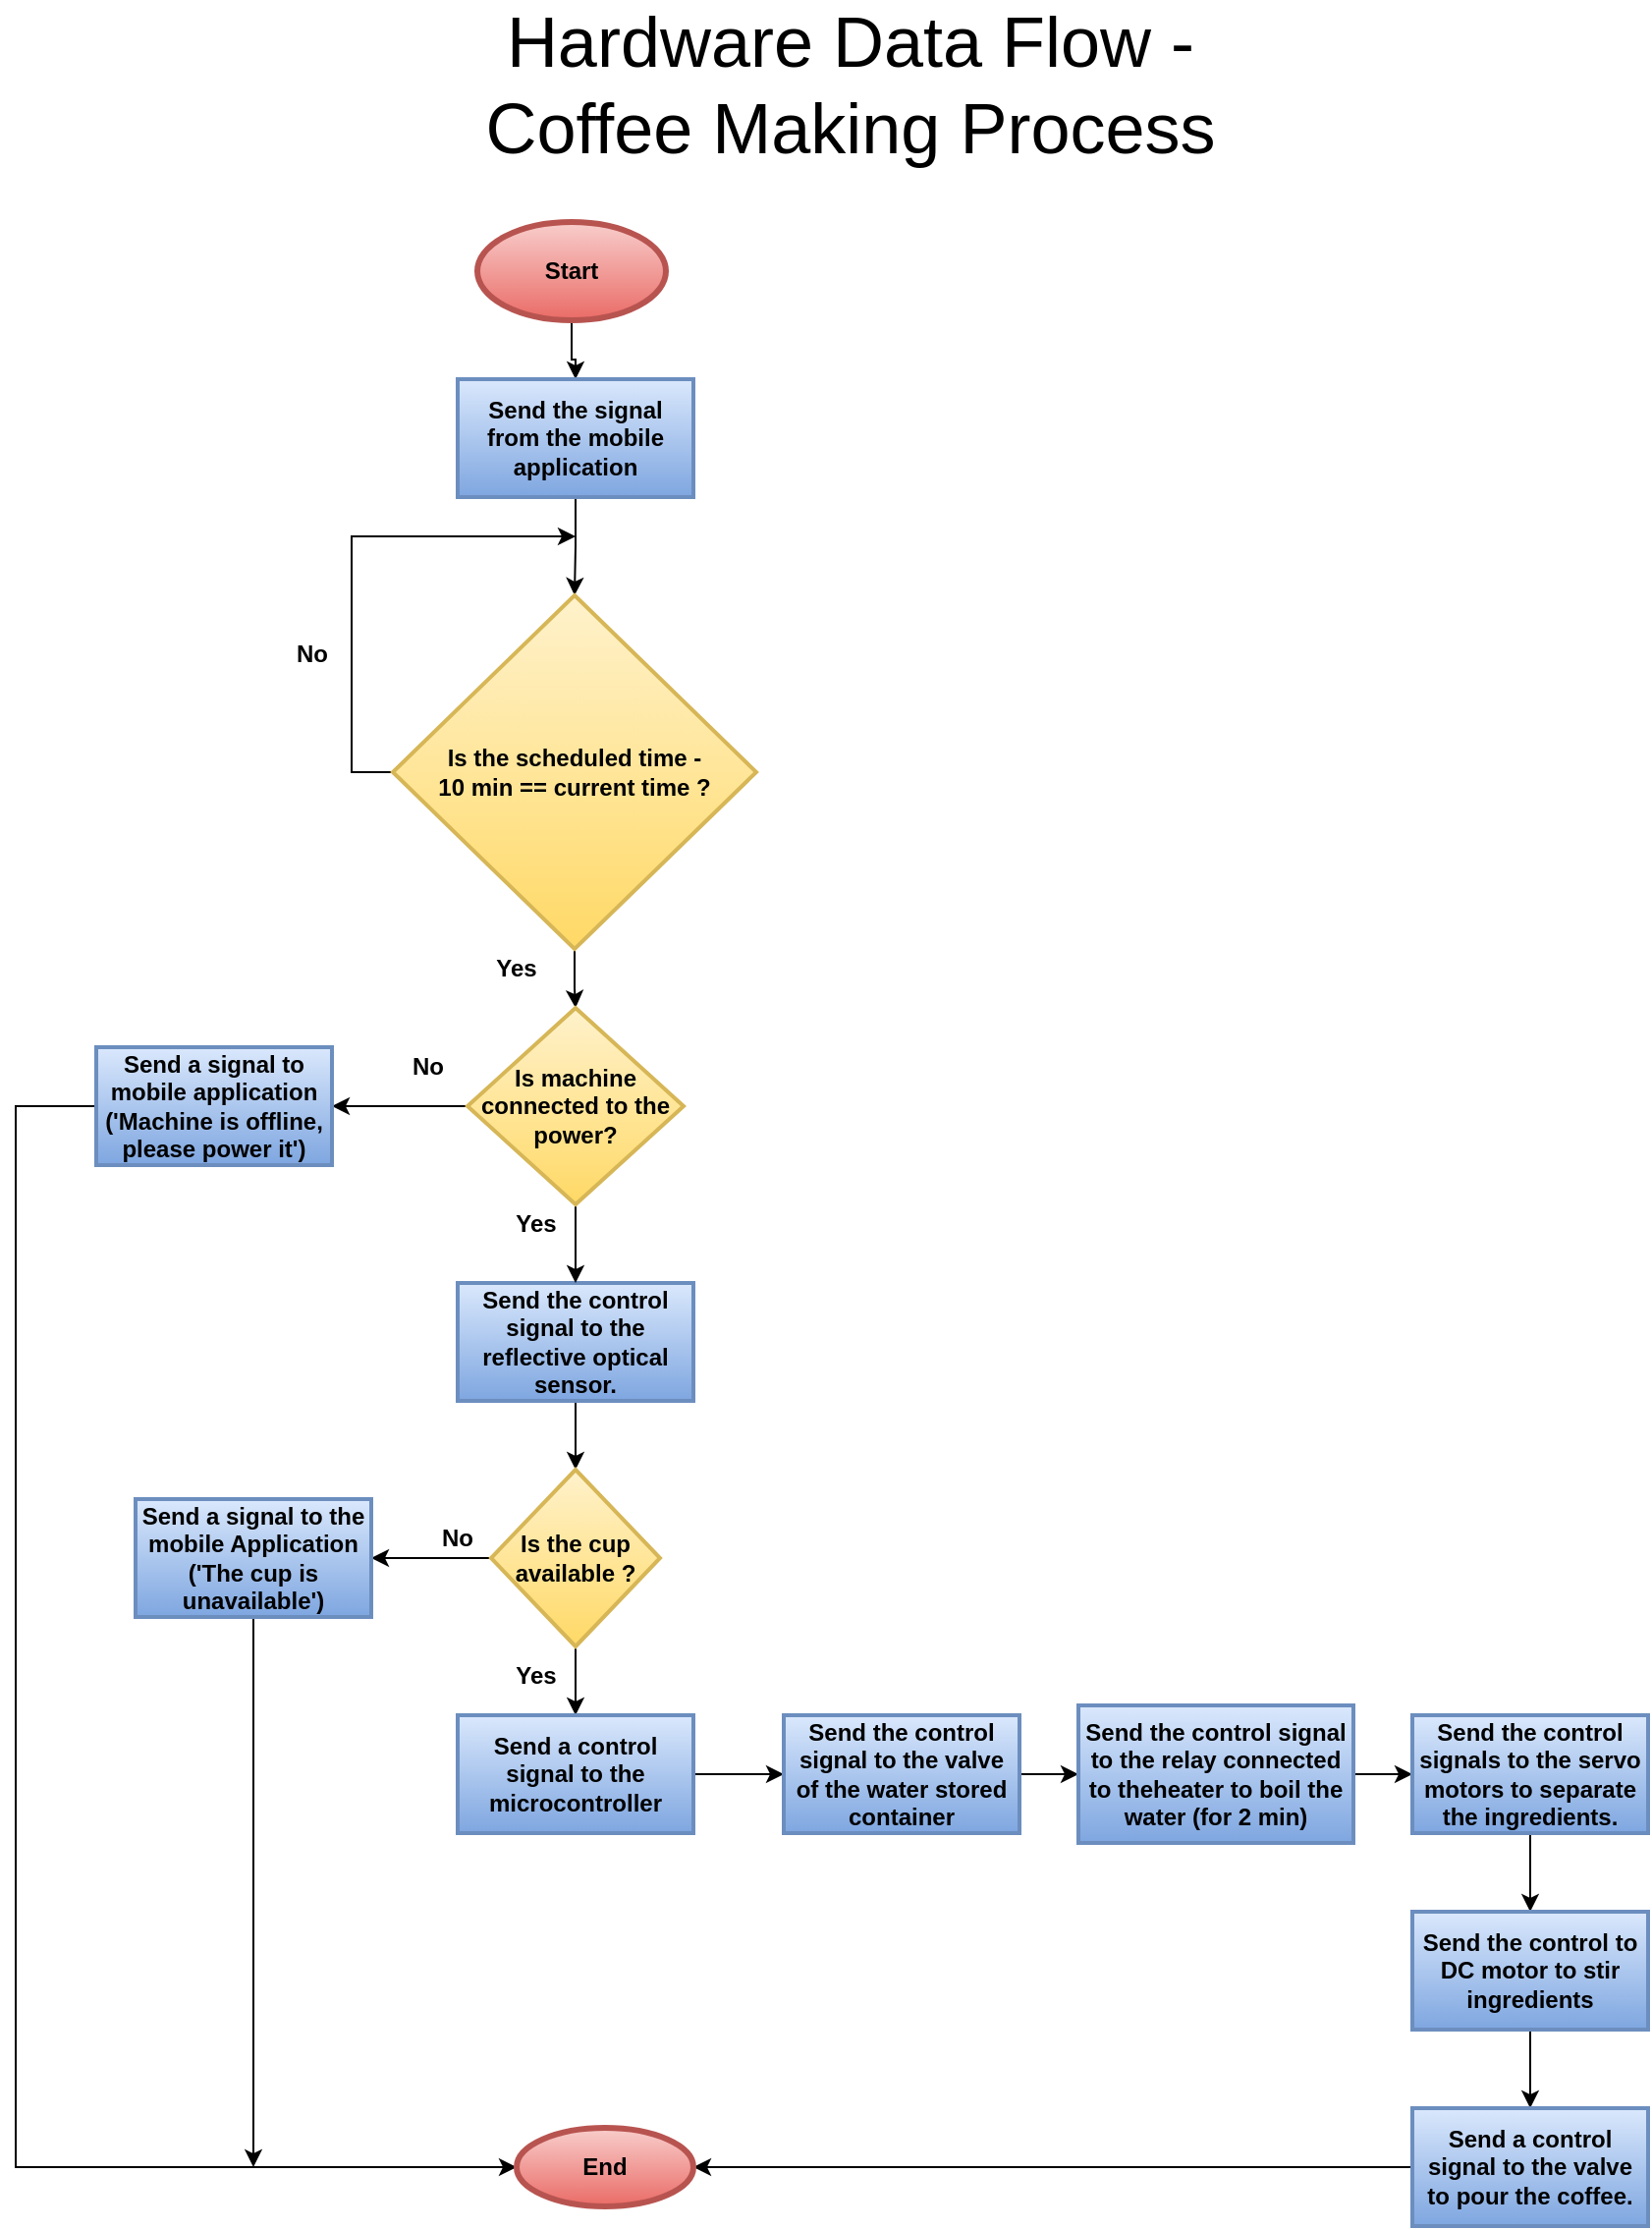 <mxfile version="15.0.0" type="device"><diagram id="1Qy0FVRKh40GwjQiCJZN" name="Page-1"><mxGraphModel dx="868" dy="393" grid="1" gridSize="10" guides="1" tooltips="1" connect="1" arrows="1" fold="1" page="1" pageScale="1" pageWidth="827" pageHeight="1169" math="0" shadow="0"><root><mxCell id="PMe7uOesBHEdDQB3Qw_s-0"/><mxCell id="PMe7uOesBHEdDQB3Qw_s-1" parent="PMe7uOesBHEdDQB3Qw_s-0"/><mxCell id="PMe7uOesBHEdDQB3Qw_s-2" value="" style="edgeStyle=orthogonalEdgeStyle;rounded=0;orthogonalLoop=1;jettySize=auto;html=1;fontStyle=1" edge="1" parent="PMe7uOesBHEdDQB3Qw_s-1" source="PMe7uOesBHEdDQB3Qw_s-3" target="PMe7uOesBHEdDQB3Qw_s-5"><mxGeometry relative="1" as="geometry"/></mxCell><mxCell id="PMe7uOesBHEdDQB3Qw_s-3" value="Start" style="strokeWidth=3;html=1;shape=mxgraph.flowchart.start_1;whiteSpace=wrap;fontStyle=1;gradientColor=#ea6b66;fillColor=#f8cecc;strokeColor=#b85450;" vertex="1" parent="PMe7uOesBHEdDQB3Qw_s-1"><mxGeometry x="645" y="130" width="96" height="50" as="geometry"/></mxCell><mxCell id="PMe7uOesBHEdDQB3Qw_s-38" value="" style="edgeStyle=orthogonalEdgeStyle;rounded=0;orthogonalLoop=1;jettySize=auto;html=1;fontStyle=1" edge="1" parent="PMe7uOesBHEdDQB3Qw_s-1" source="PMe7uOesBHEdDQB3Qw_s-5" target="PMe7uOesBHEdDQB3Qw_s-17"><mxGeometry relative="1" as="geometry"/></mxCell><mxCell id="PMe7uOesBHEdDQB3Qw_s-5" value="Send the signal from the mobile application" style="whiteSpace=wrap;html=1;fontStyle=1;gradientColor=#7ea6e0;fillColor=#dae8fc;strokeColor=#6c8ebf;strokeWidth=2;" vertex="1" parent="PMe7uOesBHEdDQB3Qw_s-1"><mxGeometry x="635" y="210" width="120" height="60" as="geometry"/></mxCell><mxCell id="PMe7uOesBHEdDQB3Qw_s-6" value="" style="edgeStyle=orthogonalEdgeStyle;rounded=0;orthogonalLoop=1;jettySize=auto;html=1;fontStyle=1" edge="1" parent="PMe7uOesBHEdDQB3Qw_s-1" source="PMe7uOesBHEdDQB3Qw_s-7" target="PMe7uOesBHEdDQB3Qw_s-10"><mxGeometry relative="1" as="geometry"/></mxCell><mxCell id="PMe7uOesBHEdDQB3Qw_s-7" value="Send the control signal to the reflective optical sensor." style="whiteSpace=wrap;html=1;fontStyle=1;gradientColor=#7ea6e0;fillColor=#dae8fc;strokeColor=#6c8ebf;strokeWidth=2;" vertex="1" parent="PMe7uOesBHEdDQB3Qw_s-1"><mxGeometry x="635" y="670" width="120" height="60" as="geometry"/></mxCell><mxCell id="PMe7uOesBHEdDQB3Qw_s-8" value="" style="edgeStyle=orthogonalEdgeStyle;rounded=0;orthogonalLoop=1;jettySize=auto;html=1;fontStyle=1" edge="1" parent="PMe7uOesBHEdDQB3Qw_s-1" source="PMe7uOesBHEdDQB3Qw_s-10" target="PMe7uOesBHEdDQB3Qw_s-11"><mxGeometry relative="1" as="geometry"/></mxCell><mxCell id="PMe7uOesBHEdDQB3Qw_s-9" value="" style="edgeStyle=orthogonalEdgeStyle;rounded=0;orthogonalLoop=1;jettySize=auto;html=1;fontStyle=1" edge="1" parent="PMe7uOesBHEdDQB3Qw_s-1" source="PMe7uOesBHEdDQB3Qw_s-10" target="PMe7uOesBHEdDQB3Qw_s-14"><mxGeometry relative="1" as="geometry"/></mxCell><mxCell id="PMe7uOesBHEdDQB3Qw_s-10" value="Is the cup available ?" style="rhombus;whiteSpace=wrap;html=1;fontStyle=1;gradientColor=#ffd966;fillColor=#fff2cc;strokeColor=#d6b656;strokeWidth=2;" vertex="1" parent="PMe7uOesBHEdDQB3Qw_s-1"><mxGeometry x="652" y="765" width="86" height="90" as="geometry"/></mxCell><mxCell id="PMe7uOesBHEdDQB3Qw_s-68" value="" style="edgeStyle=orthogonalEdgeStyle;rounded=0;orthogonalLoop=1;jettySize=auto;html=1;strokeWidth=1;" edge="1" parent="PMe7uOesBHEdDQB3Qw_s-1" source="PMe7uOesBHEdDQB3Qw_s-11"><mxGeometry relative="1" as="geometry"><mxPoint x="531" y="1120" as="targetPoint"/></mxGeometry></mxCell><mxCell id="PMe7uOesBHEdDQB3Qw_s-11" value="&lt;div&gt;Send a signal to the mobile Application&lt;/div&gt;&lt;div&gt;('The cup is unavailable')&lt;br&gt;&lt;/div&gt;" style="whiteSpace=wrap;html=1;fontStyle=1;gradientColor=#7ea6e0;fillColor=#dae8fc;strokeColor=#6c8ebf;strokeWidth=2;" vertex="1" parent="PMe7uOesBHEdDQB3Qw_s-1"><mxGeometry x="471" y="780" width="120" height="60" as="geometry"/></mxCell><mxCell id="PMe7uOesBHEdDQB3Qw_s-12" value="No" style="text;html=1;strokeColor=none;fillColor=none;align=center;verticalAlign=middle;whiteSpace=wrap;rounded=0;fontStyle=1" vertex="1" parent="PMe7uOesBHEdDQB3Qw_s-1"><mxGeometry x="615" y="790" width="40" height="20" as="geometry"/></mxCell><mxCell id="PMe7uOesBHEdDQB3Qw_s-52" value="" style="edgeStyle=orthogonalEdgeStyle;rounded=0;orthogonalLoop=1;jettySize=auto;html=1;fontStyle=1" edge="1" parent="PMe7uOesBHEdDQB3Qw_s-1" source="PMe7uOesBHEdDQB3Qw_s-14" target="PMe7uOesBHEdDQB3Qw_s-40"><mxGeometry relative="1" as="geometry"/></mxCell><mxCell id="PMe7uOesBHEdDQB3Qw_s-14" value="Send a control signal to the microcontroller" style="whiteSpace=wrap;html=1;fontStyle=1;gradientColor=#7ea6e0;fillColor=#dae8fc;strokeColor=#6c8ebf;strokeWidth=2;" vertex="1" parent="PMe7uOesBHEdDQB3Qw_s-1"><mxGeometry x="635" y="890" width="120" height="60" as="geometry"/></mxCell><mxCell id="PMe7uOesBHEdDQB3Qw_s-15" value="" style="edgeStyle=orthogonalEdgeStyle;rounded=0;orthogonalLoop=1;jettySize=auto;html=1;exitX=0.03;exitY=0.5;exitDx=0;exitDy=0;exitPerimeter=0;fontStyle=1" edge="1" parent="PMe7uOesBHEdDQB3Qw_s-1" source="PMe7uOesBHEdDQB3Qw_s-17"><mxGeometry relative="1" as="geometry"><mxPoint x="591" y="460" as="sourcePoint"/><mxPoint x="695" y="290" as="targetPoint"/><Array as="points"><mxPoint x="581" y="410"/><mxPoint x="581" y="290"/></Array></mxGeometry></mxCell><mxCell id="PMe7uOesBHEdDQB3Qw_s-16" value="" style="edgeStyle=orthogonalEdgeStyle;rounded=0;orthogonalLoop=1;jettySize=auto;html=1;fontStyle=1" edge="1" parent="PMe7uOesBHEdDQB3Qw_s-1" source="PMe7uOesBHEdDQB3Qw_s-17" target="PMe7uOesBHEdDQB3Qw_s-22"><mxGeometry relative="1" as="geometry"/></mxCell><mxCell id="PMe7uOesBHEdDQB3Qw_s-17" value="&lt;div&gt;Is the scheduled time - &lt;br&gt;&lt;/div&gt;&lt;div&gt;10 min == current time ?&lt;/div&gt;" style="rhombus;whiteSpace=wrap;html=1;fontStyle=1;gradientColor=#ffd966;fillColor=#fff2cc;strokeColor=#d6b656;strokeWidth=2;" vertex="1" parent="PMe7uOesBHEdDQB3Qw_s-1"><mxGeometry x="602" y="320" width="185" height="180" as="geometry"/></mxCell><mxCell id="PMe7uOesBHEdDQB3Qw_s-18" value="Yes" style="text;html=1;strokeColor=none;fillColor=none;align=center;verticalAlign=middle;whiteSpace=wrap;rounded=0;fontStyle=1" vertex="1" parent="PMe7uOesBHEdDQB3Qw_s-1"><mxGeometry x="645" y="500" width="40" height="20" as="geometry"/></mxCell><mxCell id="PMe7uOesBHEdDQB3Qw_s-19" value="Yes" style="text;html=1;strokeColor=none;fillColor=none;align=center;verticalAlign=middle;whiteSpace=wrap;rounded=0;fontStyle=1" vertex="1" parent="PMe7uOesBHEdDQB3Qw_s-1"><mxGeometry x="655" y="860" width="40" height="20" as="geometry"/></mxCell><mxCell id="PMe7uOesBHEdDQB3Qw_s-20" value="" style="edgeStyle=orthogonalEdgeStyle;rounded=0;orthogonalLoop=1;jettySize=auto;html=1;fontStyle=1" edge="1" parent="PMe7uOesBHEdDQB3Qw_s-1" source="PMe7uOesBHEdDQB3Qw_s-22" target="PMe7uOesBHEdDQB3Qw_s-25"><mxGeometry relative="1" as="geometry"/></mxCell><mxCell id="PMe7uOesBHEdDQB3Qw_s-50" value="" style="edgeStyle=orthogonalEdgeStyle;rounded=0;orthogonalLoop=1;jettySize=auto;html=1;fontStyle=1" edge="1" parent="PMe7uOesBHEdDQB3Qw_s-1" source="PMe7uOesBHEdDQB3Qw_s-22" target="PMe7uOesBHEdDQB3Qw_s-7"><mxGeometry relative="1" as="geometry"/></mxCell><mxCell id="PMe7uOesBHEdDQB3Qw_s-22" value="Is machine connected to the power?" style="rhombus;whiteSpace=wrap;html=1;strokeWidth=2;fontStyle=1;gradientColor=#ffd966;fillColor=#fff2cc;strokeColor=#d6b656;" vertex="1" parent="PMe7uOesBHEdDQB3Qw_s-1"><mxGeometry x="640" y="530" width="110" height="100" as="geometry"/></mxCell><mxCell id="PMe7uOesBHEdDQB3Qw_s-23" value="No" style="text;html=1;strokeColor=none;fillColor=none;align=center;verticalAlign=middle;whiteSpace=wrap;rounded=0;fontStyle=1" vertex="1" parent="PMe7uOesBHEdDQB3Qw_s-1"><mxGeometry x="541" y="340" width="40" height="20" as="geometry"/></mxCell><mxCell id="PMe7uOesBHEdDQB3Qw_s-66" value="" style="edgeStyle=orthogonalEdgeStyle;rounded=0;orthogonalLoop=1;jettySize=auto;html=1;strokeWidth=1;entryX=0;entryY=0.5;entryDx=0;entryDy=0;entryPerimeter=0;" edge="1" parent="PMe7uOesBHEdDQB3Qw_s-1" source="PMe7uOesBHEdDQB3Qw_s-25" target="PMe7uOesBHEdDQB3Qw_s-53"><mxGeometry relative="1" as="geometry"><mxPoint x="660" y="1120" as="targetPoint"/><Array as="points"><mxPoint x="410" y="580"/><mxPoint x="410" y="1120"/></Array></mxGeometry></mxCell><mxCell id="PMe7uOesBHEdDQB3Qw_s-25" value="Send a signal to mobile application ('Machine is offline, please power it')" style="whiteSpace=wrap;html=1;fontStyle=1;gradientColor=#7ea6e0;fillColor=#dae8fc;strokeColor=#6c8ebf;strokeWidth=2;" vertex="1" parent="PMe7uOesBHEdDQB3Qw_s-1"><mxGeometry x="451" y="550" width="120" height="60" as="geometry"/></mxCell><mxCell id="PMe7uOesBHEdDQB3Qw_s-26" value="No" style="text;html=1;strokeColor=none;fillColor=none;align=center;verticalAlign=middle;whiteSpace=wrap;rounded=0;fontStyle=1" vertex="1" parent="PMe7uOesBHEdDQB3Qw_s-1"><mxGeometry x="600" y="550" width="40" height="20" as="geometry"/></mxCell><mxCell id="PMe7uOesBHEdDQB3Qw_s-39" value="" style="edgeStyle=orthogonalEdgeStyle;rounded=0;orthogonalLoop=1;jettySize=auto;html=1;fontStyle=1" edge="1" parent="PMe7uOesBHEdDQB3Qw_s-1" source="PMe7uOesBHEdDQB3Qw_s-40" target="PMe7uOesBHEdDQB3Qw_s-42"><mxGeometry relative="1" as="geometry"/></mxCell><mxCell id="PMe7uOesBHEdDQB3Qw_s-40" value="Send the control signal to the valve of the water stored container " style="whiteSpace=wrap;html=1;fontStyle=1;gradientColor=#7ea6e0;fillColor=#dae8fc;strokeColor=#6c8ebf;strokeWidth=2;" vertex="1" parent="PMe7uOesBHEdDQB3Qw_s-1"><mxGeometry x="801" y="890" width="120" height="60" as="geometry"/></mxCell><mxCell id="PMe7uOesBHEdDQB3Qw_s-41" value="" style="edgeStyle=orthogonalEdgeStyle;rounded=0;orthogonalLoop=1;jettySize=auto;html=1;fontStyle=1" edge="1" parent="PMe7uOesBHEdDQB3Qw_s-1" source="PMe7uOesBHEdDQB3Qw_s-42" target="PMe7uOesBHEdDQB3Qw_s-44"><mxGeometry relative="1" as="geometry"/></mxCell><mxCell id="PMe7uOesBHEdDQB3Qw_s-42" value="Send the control signal to the relay connected to theheater to boil the water (for 2 min)" style="whiteSpace=wrap;html=1;fontStyle=1;gradientColor=#7ea6e0;fillColor=#dae8fc;strokeColor=#6c8ebf;strokeWidth=2;" vertex="1" parent="PMe7uOesBHEdDQB3Qw_s-1"><mxGeometry x="951" y="885" width="140" height="70" as="geometry"/></mxCell><mxCell id="PMe7uOesBHEdDQB3Qw_s-43" value="" style="edgeStyle=orthogonalEdgeStyle;rounded=0;orthogonalLoop=1;jettySize=auto;html=1;fontStyle=1" edge="1" parent="PMe7uOesBHEdDQB3Qw_s-1" source="PMe7uOesBHEdDQB3Qw_s-44" target="PMe7uOesBHEdDQB3Qw_s-46"><mxGeometry relative="1" as="geometry"/></mxCell><mxCell id="PMe7uOesBHEdDQB3Qw_s-44" value="Send the control signals to the servo motors to separate the ingredients." style="whiteSpace=wrap;html=1;fontStyle=1;gradientColor=#7ea6e0;fillColor=#dae8fc;strokeColor=#6c8ebf;strokeWidth=2;" vertex="1" parent="PMe7uOesBHEdDQB3Qw_s-1"><mxGeometry x="1121" y="890" width="120" height="60" as="geometry"/></mxCell><mxCell id="PMe7uOesBHEdDQB3Qw_s-45" value="" style="edgeStyle=orthogonalEdgeStyle;rounded=0;orthogonalLoop=1;jettySize=auto;html=1;fontStyle=1" edge="1" parent="PMe7uOesBHEdDQB3Qw_s-1" source="PMe7uOesBHEdDQB3Qw_s-46" target="PMe7uOesBHEdDQB3Qw_s-48"><mxGeometry relative="1" as="geometry"/></mxCell><mxCell id="PMe7uOesBHEdDQB3Qw_s-46" value="Send the control to DC motor to stir ingredients" style="whiteSpace=wrap;html=1;fontStyle=1;gradientColor=#7ea6e0;fillColor=#dae8fc;strokeColor=#6c8ebf;strokeWidth=2;" vertex="1" parent="PMe7uOesBHEdDQB3Qw_s-1"><mxGeometry x="1121" y="990" width="120" height="60" as="geometry"/></mxCell><mxCell id="PMe7uOesBHEdDQB3Qw_s-55" value="" style="edgeStyle=orthogonalEdgeStyle;rounded=0;orthogonalLoop=1;jettySize=auto;html=1;entryX=1;entryY=0.5;entryDx=0;entryDy=0;entryPerimeter=0;fontStyle=1" edge="1" parent="PMe7uOesBHEdDQB3Qw_s-1" source="PMe7uOesBHEdDQB3Qw_s-48" target="PMe7uOesBHEdDQB3Qw_s-53"><mxGeometry relative="1" as="geometry"><mxPoint x="761" y="1120" as="targetPoint"/></mxGeometry></mxCell><mxCell id="PMe7uOesBHEdDQB3Qw_s-48" value="Send a control signal to the valve to pour the coffee." style="whiteSpace=wrap;html=1;fontStyle=1;gradientColor=#7ea6e0;fillColor=#dae8fc;strokeColor=#6c8ebf;strokeWidth=2;" vertex="1" parent="PMe7uOesBHEdDQB3Qw_s-1"><mxGeometry x="1121" y="1090" width="120" height="60" as="geometry"/></mxCell><mxCell id="PMe7uOesBHEdDQB3Qw_s-51" value="Yes" style="text;html=1;strokeColor=none;fillColor=none;align=center;verticalAlign=middle;whiteSpace=wrap;rounded=0;fontStyle=1" vertex="1" parent="PMe7uOesBHEdDQB3Qw_s-1"><mxGeometry x="655" y="630" width="40" height="20" as="geometry"/></mxCell><mxCell id="PMe7uOesBHEdDQB3Qw_s-53" value="End" style="strokeWidth=3;html=1;shape=mxgraph.flowchart.start_1;whiteSpace=wrap;fontStyle=1;gradientColor=#ea6b66;fillColor=#f8cecc;strokeColor=#b85450;" vertex="1" parent="PMe7uOesBHEdDQB3Qw_s-1"><mxGeometry x="665" y="1100" width="90" height="40" as="geometry"/></mxCell><mxCell id="PMe7uOesBHEdDQB3Qw_s-62" value="&lt;font style=&quot;font-size: 36px&quot;&gt;Hardware Data Flow - Coffee Making Process&lt;/font&gt;" style="text;html=1;strokeColor=none;fillColor=none;align=center;verticalAlign=middle;whiteSpace=wrap;rounded=0;" vertex="1" parent="PMe7uOesBHEdDQB3Qw_s-1"><mxGeometry x="635" y="30" width="400" height="60" as="geometry"/></mxCell></root></mxGraphModel></diagram></mxfile>